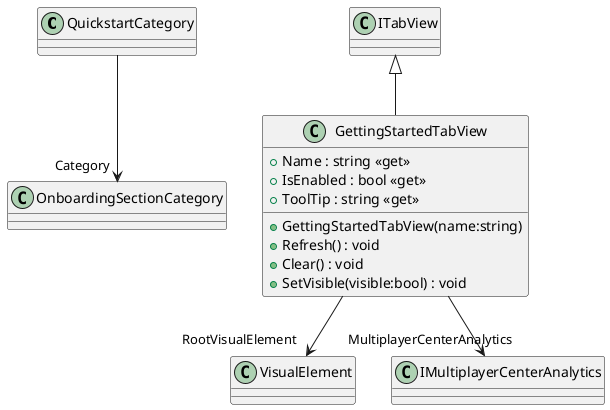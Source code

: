 @startuml
class QuickstartCategory {
}
class GettingStartedTabView {
    + Name : string <<get>>
    + IsEnabled : bool <<get>>
    + ToolTip : string <<get>>
    + GettingStartedTabView(name:string)
    + Refresh() : void
    + Clear() : void
    + SetVisible(visible:bool) : void
}
QuickstartCategory --> "Category" OnboardingSectionCategory
ITabView <|-- GettingStartedTabView
GettingStartedTabView --> "RootVisualElement" VisualElement
GettingStartedTabView --> "MultiplayerCenterAnalytics" IMultiplayerCenterAnalytics
@enduml
